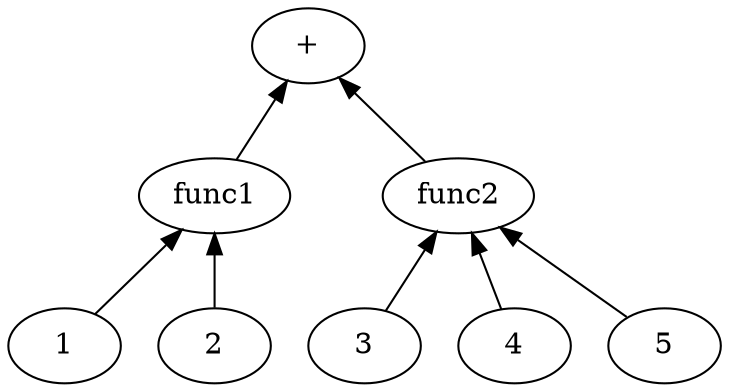 digraph G {
 rankdir=BT;
 n_0[label="1"];
 n_1[label="2"];
 n_2[label="func1"];
 n_3[label="3"];
 n_4[label="4"];
 n_5[label="5"];
 n_6[label="func2"];
 n_7[label="+"];
n_1 -> n_2;
n_0 -> n_2;
n_5 -> n_6;
n_4 -> n_6;
n_3 -> n_6;
n_6 -> n_7;
n_2 -> n_7;
}